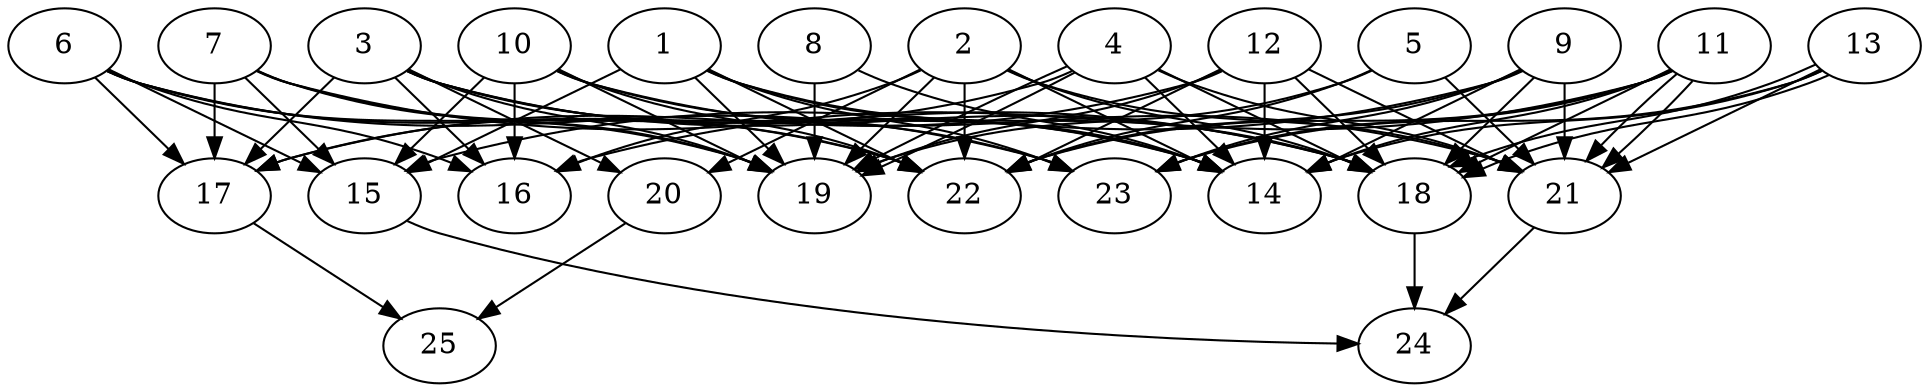 // DAG automatically generated by daggen at Tue Aug  6 16:26:47 2019
// ./daggen --dot -n 25 --ccr 0.3 --fat 0.7 --regular 0.5 --density 0.9 --mindata 5242880 --maxdata 52428800 
digraph G {
  1 [size="145725440", alpha="0.05", expect_size="43717632"] 
  1 -> 14 [size ="43717632"]
  1 -> 15 [size ="43717632"]
  1 -> 18 [size ="43717632"]
  1 -> 19 [size ="43717632"]
  1 -> 22 [size ="43717632"]
  1 -> 23 [size ="43717632"]
  2 [size="143561387", alpha="0.01", expect_size="43068416"] 
  2 -> 14 [size ="43068416"]
  2 -> 16 [size ="43068416"]
  2 -> 18 [size ="43068416"]
  2 -> 19 [size ="43068416"]
  2 -> 20 [size ="43068416"]
  2 -> 21 [size ="43068416"]
  2 -> 22 [size ="43068416"]
  3 [size="59146240", alpha="0.04", expect_size="17743872"] 
  3 -> 14 [size ="17743872"]
  3 -> 16 [size ="17743872"]
  3 -> 17 [size ="17743872"]
  3 -> 18 [size ="17743872"]
  3 -> 19 [size ="17743872"]
  3 -> 20 [size ="17743872"]
  3 -> 23 [size ="17743872"]
  4 [size="71806293", alpha="0.13", expect_size="21541888"] 
  4 -> 14 [size ="21541888"]
  4 -> 17 [size ="21541888"]
  4 -> 18 [size ="21541888"]
  4 -> 19 [size ="21541888"]
  4 -> 19 [size ="21541888"]
  4 -> 21 [size ="21541888"]
  5 [size="101236053", alpha="0.03", expect_size="30370816"] 
  5 -> 19 [size ="30370816"]
  5 -> 21 [size ="30370816"]
  5 -> 22 [size ="30370816"]
  6 [size="170216107", alpha="0.03", expect_size="51064832"] 
  6 -> 15 [size ="51064832"]
  6 -> 16 [size ="51064832"]
  6 -> 17 [size ="51064832"]
  6 -> 19 [size ="51064832"]
  6 -> 22 [size ="51064832"]
  6 -> 23 [size ="51064832"]
  7 [size="173260800", alpha="0.11", expect_size="51978240"] 
  7 -> 15 [size ="51978240"]
  7 -> 17 [size ="51978240"]
  7 -> 18 [size ="51978240"]
  7 -> 19 [size ="51978240"]
  7 -> 22 [size ="51978240"]
  8 [size="148063573", alpha="0.13", expect_size="44419072"] 
  8 -> 14 [size ="44419072"]
  8 -> 19 [size ="44419072"]
  9 [size="88507733", alpha="0.06", expect_size="26552320"] 
  9 -> 14 [size ="26552320"]
  9 -> 15 [size ="26552320"]
  9 -> 18 [size ="26552320"]
  9 -> 21 [size ="26552320"]
  9 -> 22 [size ="26552320"]
  9 -> 23 [size ="26552320"]
  10 [size="27057493", alpha="0.01", expect_size="8117248"] 
  10 -> 14 [size ="8117248"]
  10 -> 15 [size ="8117248"]
  10 -> 16 [size ="8117248"]
  10 -> 19 [size ="8117248"]
  10 -> 21 [size ="8117248"]
  10 -> 22 [size ="8117248"]
  11 [size="95320747", alpha="0.04", expect_size="28596224"] 
  11 -> 14 [size ="28596224"]
  11 -> 16 [size ="28596224"]
  11 -> 18 [size ="28596224"]
  11 -> 21 [size ="28596224"]
  11 -> 21 [size ="28596224"]
  11 -> 22 [size ="28596224"]
  11 -> 23 [size ="28596224"]
  12 [size="135461547", alpha="0.12", expect_size="40638464"] 
  12 -> 14 [size ="40638464"]
  12 -> 17 [size ="40638464"]
  12 -> 18 [size ="40638464"]
  12 -> 19 [size ="40638464"]
  12 -> 21 [size ="40638464"]
  12 -> 22 [size ="40638464"]
  13 [size="145237333", alpha="0.19", expect_size="43571200"] 
  13 -> 14 [size ="43571200"]
  13 -> 18 [size ="43571200"]
  13 -> 18 [size ="43571200"]
  13 -> 21 [size ="43571200"]
  13 -> 23 [size ="43571200"]
  14 [size="20421973", alpha="0.09", expect_size="6126592"] 
  15 [size="123040427", alpha="0.09", expect_size="36912128"] 
  15 -> 24 [size ="36912128"]
  16 [size="148698453", alpha="0.09", expect_size="44609536"] 
  17 [size="168488960", alpha="0.10", expect_size="50546688"] 
  17 -> 25 [size ="50546688"]
  18 [size="96856747", alpha="0.01", expect_size="29057024"] 
  18 -> 24 [size ="29057024"]
  19 [size="39195307", alpha="0.06", expect_size="11758592"] 
  20 [size="89815040", alpha="0.10", expect_size="26944512"] 
  20 -> 25 [size ="26944512"]
  21 [size="95658667", alpha="0.10", expect_size="28697600"] 
  21 -> 24 [size ="28697600"]
  22 [size="127259307", alpha="0.06", expect_size="38177792"] 
  23 [size="62890667", alpha="0.08", expect_size="18867200"] 
  24 [size="54326613", alpha="0.16", expect_size="16297984"] 
  25 [size="123176960", alpha="0.15", expect_size="36953088"] 
}
